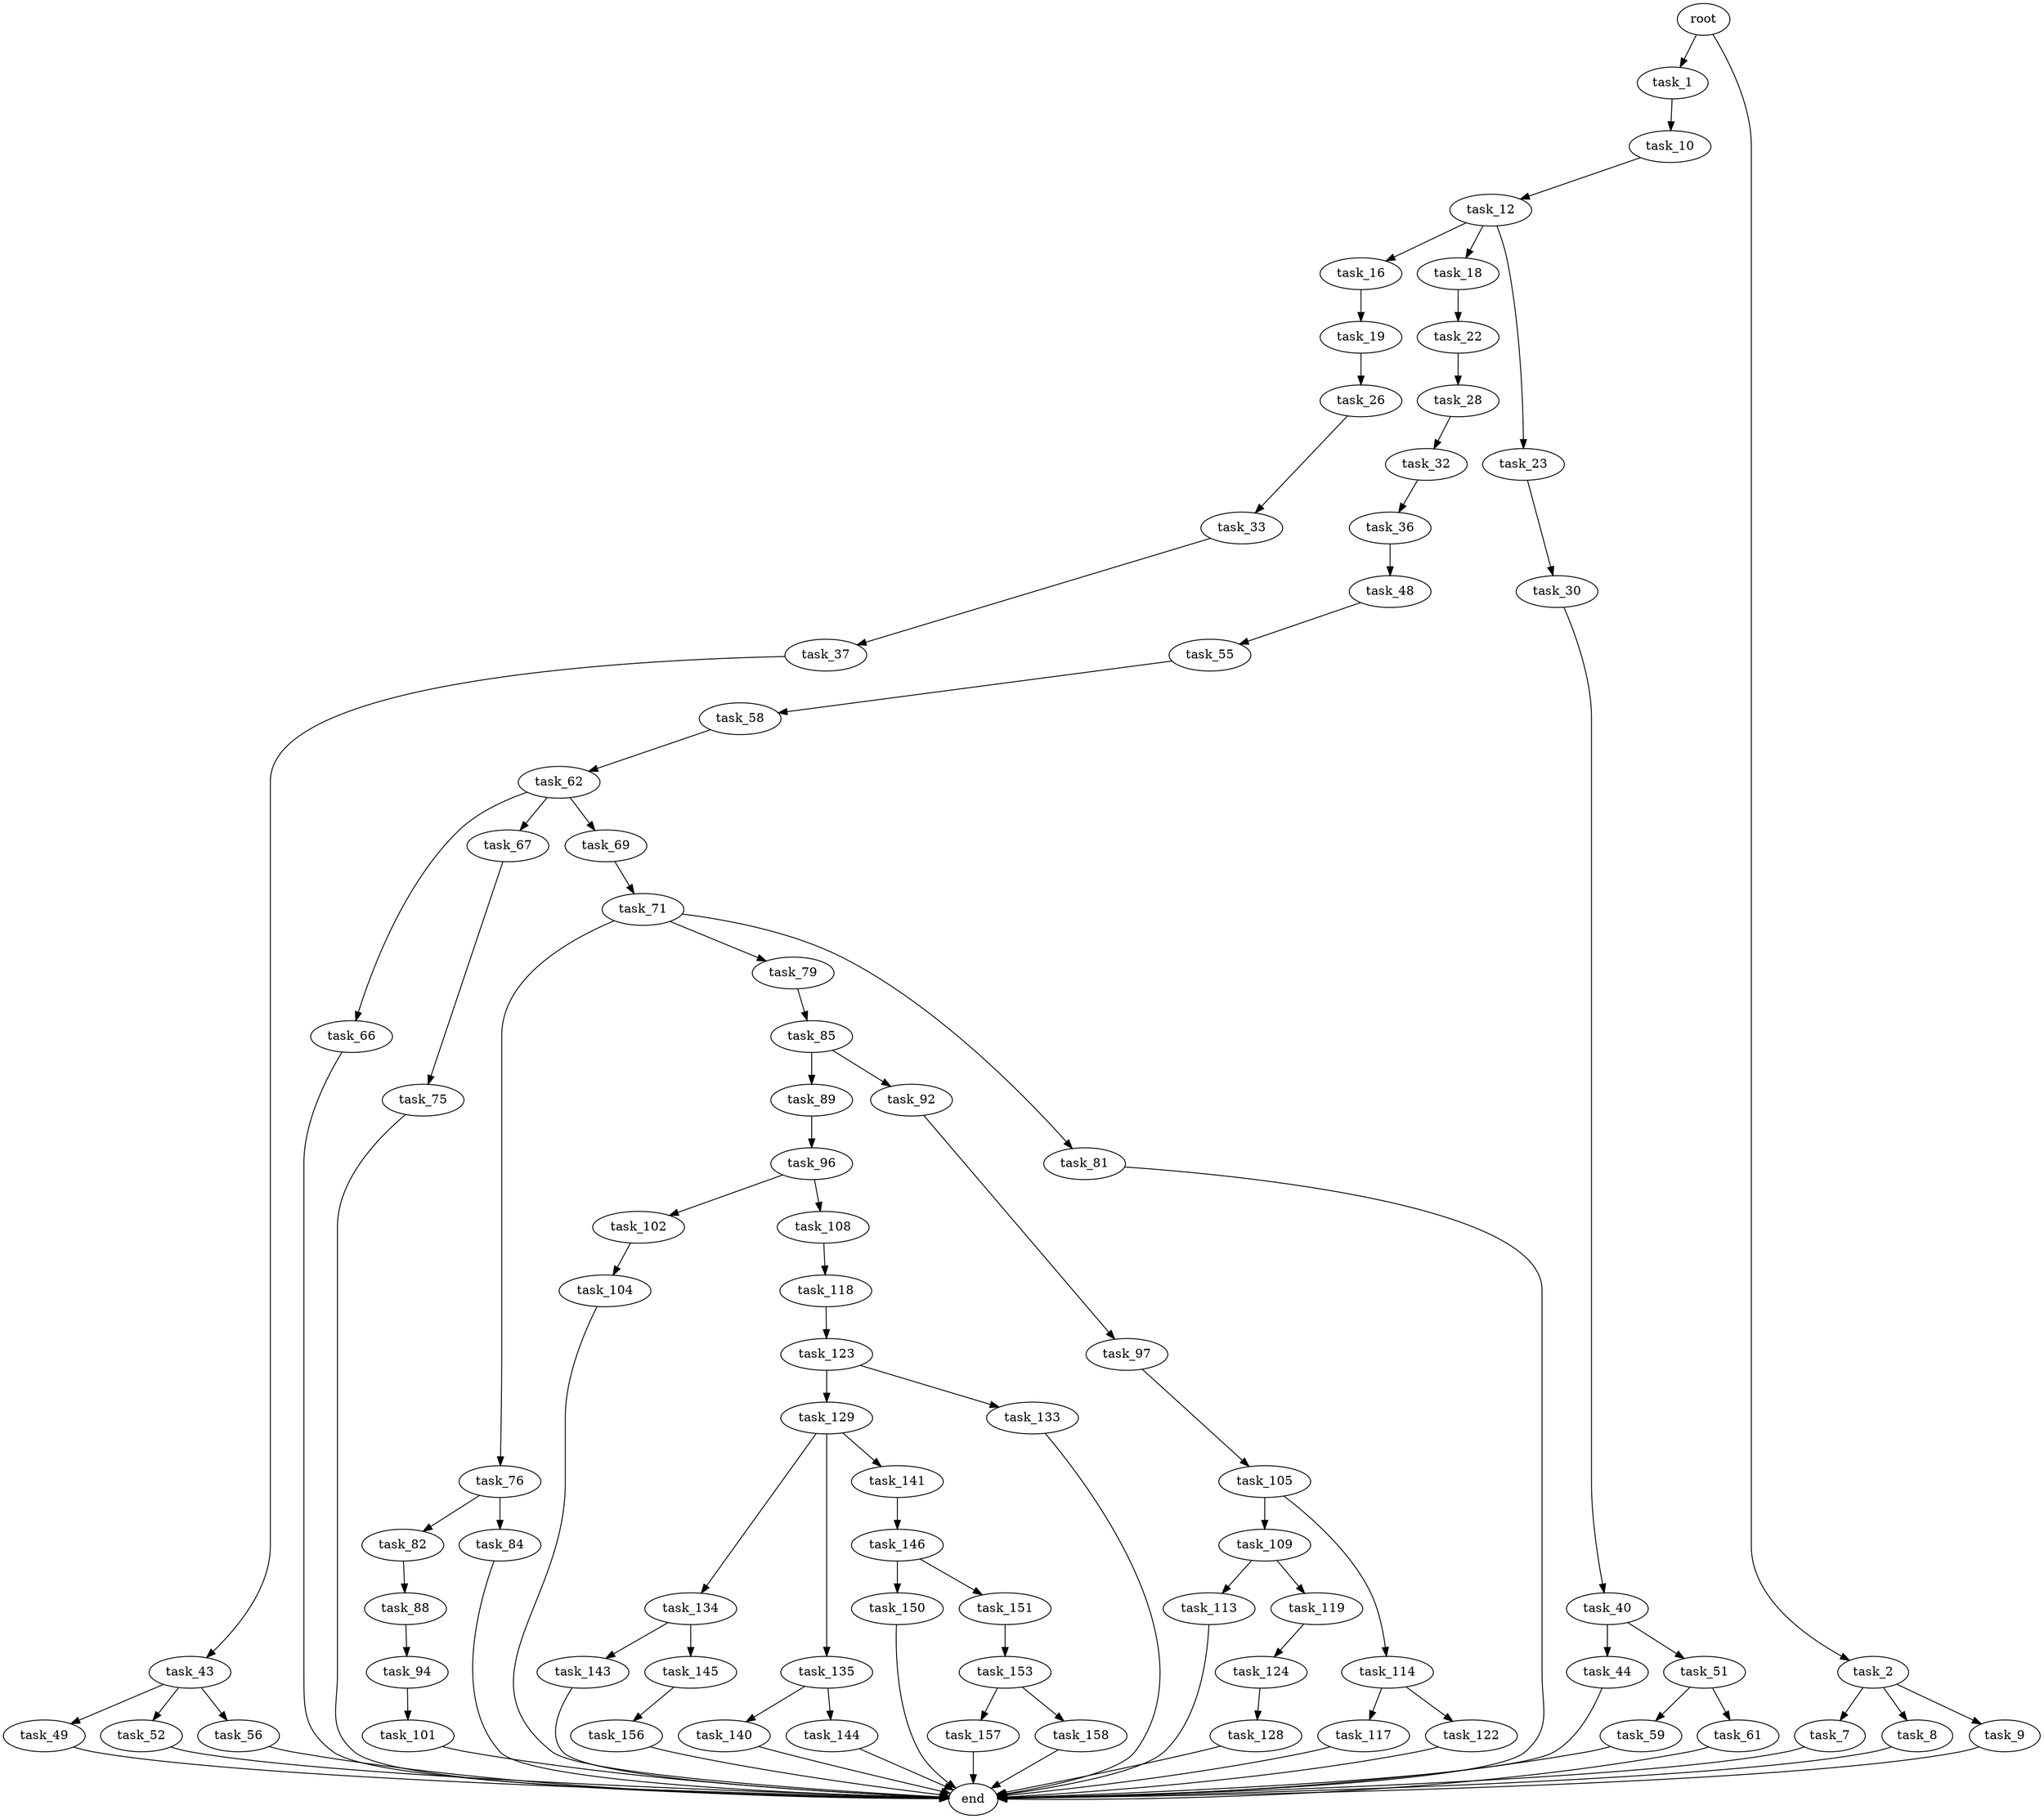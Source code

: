 digraph G {
  root [size="0.000000"];
  task_1 [size="2315481179.000000"];
  task_2 [size="549755813888.000000"];
  task_7 [size="21800007292.000000"];
  task_8 [size="368293445632.000000"];
  task_9 [size="401479955571.000000"];
  task_10 [size="45337537800.000000"];
  task_12 [size="400707478000.000000"];
  task_16 [size="8589934592.000000"];
  task_18 [size="8589934592.000000"];
  task_19 [size="8589934592.000000"];
  task_22 [size="122085013032.000000"];
  task_23 [size="1073741824000.000000"];
  task_26 [size="28991029248.000000"];
  task_28 [size="644268620317.000000"];
  task_30 [size="771669321296.000000"];
  task_32 [size="1073741824000.000000"];
  task_33 [size="28991029248.000000"];
  task_36 [size="230153468943.000000"];
  task_37 [size="28991029248.000000"];
  task_40 [size="1406382927658.000000"];
  task_43 [size="68719476736.000000"];
  task_44 [size="21773782044.000000"];
  task_48 [size="687379474.000000"];
  task_49 [size="444686957086.000000"];
  task_51 [size="68719476736.000000"];
  task_52 [size="350864321460.000000"];
  task_55 [size="782757789696.000000"];
  task_56 [size="864395639727.000000"];
  task_58 [size="43332538800.000000"];
  task_59 [size="368293445632.000000"];
  task_61 [size="368293445632.000000"];
  task_62 [size="782757789696.000000"];
  task_66 [size="434319273828.000000"];
  task_67 [size="368293445632.000000"];
  task_69 [size="549755813888.000000"];
  task_71 [size="13065990726.000000"];
  task_75 [size="68719476736.000000"];
  task_76 [size="33035085756.000000"];
  task_79 [size="25905857979.000000"];
  task_81 [size="333870518439.000000"];
  task_82 [size="434243787904.000000"];
  task_84 [size="1073741824000.000000"];
  task_85 [size="18843367517.000000"];
  task_88 [size="68719476736.000000"];
  task_89 [size="8589934592.000000"];
  task_92 [size="22980912728.000000"];
  task_94 [size="8589934592.000000"];
  task_96 [size="100111678093.000000"];
  task_97 [size="4820857325.000000"];
  task_101 [size="6561613958.000000"];
  task_102 [size="782757789696.000000"];
  task_104 [size="640728480201.000000"];
  task_105 [size="231928233984.000000"];
  task_108 [size="782757789696.000000"];
  task_109 [size="1073741824000.000000"];
  task_113 [size="4560581675.000000"];
  task_114 [size="37782369211.000000"];
  task_117 [size="549755813888.000000"];
  task_118 [size="95462749892.000000"];
  task_119 [size="9842740140.000000"];
  task_122 [size="8589934592.000000"];
  task_123 [size="14255552137.000000"];
  task_124 [size="14667660241.000000"];
  task_128 [size="1014626439132.000000"];
  task_129 [size="1073741824000.000000"];
  task_133 [size="368293445632.000000"];
  task_134 [size="41675267957.000000"];
  task_135 [size="231928233984.000000"];
  task_140 [size="31591869158.000000"];
  task_141 [size="68719476736.000000"];
  task_143 [size="337796715631.000000"];
  task_144 [size="549755813888.000000"];
  task_145 [size="10215934708.000000"];
  task_146 [size="1073741824000.000000"];
  task_150 [size="134217728000.000000"];
  task_151 [size="8859907388.000000"];
  task_153 [size="513490385851.000000"];
  task_156 [size="231928233984.000000"];
  task_157 [size="483874955.000000"];
  task_158 [size="8426777913.000000"];
  end [size="0.000000"];

  root -> task_1 [size="1.000000"];
  root -> task_2 [size="1.000000"];
  task_1 -> task_10 [size="75497472.000000"];
  task_2 -> task_7 [size="536870912.000000"];
  task_2 -> task_8 [size="536870912.000000"];
  task_2 -> task_9 [size="536870912.000000"];
  task_7 -> end [size="1.000000"];
  task_8 -> end [size="1.000000"];
  task_9 -> end [size="1.000000"];
  task_10 -> task_12 [size="33554432.000000"];
  task_12 -> task_16 [size="301989888.000000"];
  task_12 -> task_18 [size="301989888.000000"];
  task_12 -> task_23 [size="301989888.000000"];
  task_16 -> task_19 [size="33554432.000000"];
  task_18 -> task_22 [size="33554432.000000"];
  task_19 -> task_26 [size="33554432.000000"];
  task_22 -> task_28 [size="134217728.000000"];
  task_23 -> task_30 [size="838860800.000000"];
  task_26 -> task_33 [size="75497472.000000"];
  task_28 -> task_32 [size="679477248.000000"];
  task_30 -> task_40 [size="536870912.000000"];
  task_32 -> task_36 [size="838860800.000000"];
  task_33 -> task_37 [size="75497472.000000"];
  task_36 -> task_48 [size="411041792.000000"];
  task_37 -> task_43 [size="75497472.000000"];
  task_40 -> task_44 [size="838860800.000000"];
  task_40 -> task_51 [size="838860800.000000"];
  task_43 -> task_49 [size="134217728.000000"];
  task_43 -> task_52 [size="134217728.000000"];
  task_43 -> task_56 [size="134217728.000000"];
  task_44 -> end [size="1.000000"];
  task_48 -> task_55 [size="75497472.000000"];
  task_49 -> end [size="1.000000"];
  task_51 -> task_59 [size="134217728.000000"];
  task_51 -> task_61 [size="134217728.000000"];
  task_52 -> end [size="1.000000"];
  task_55 -> task_58 [size="679477248.000000"];
  task_56 -> end [size="1.000000"];
  task_58 -> task_62 [size="679477248.000000"];
  task_59 -> end [size="1.000000"];
  task_61 -> end [size="1.000000"];
  task_62 -> task_66 [size="679477248.000000"];
  task_62 -> task_67 [size="679477248.000000"];
  task_62 -> task_69 [size="679477248.000000"];
  task_66 -> end [size="1.000000"];
  task_67 -> task_75 [size="411041792.000000"];
  task_69 -> task_71 [size="536870912.000000"];
  task_71 -> task_76 [size="209715200.000000"];
  task_71 -> task_79 [size="209715200.000000"];
  task_71 -> task_81 [size="209715200.000000"];
  task_75 -> end [size="1.000000"];
  task_76 -> task_82 [size="679477248.000000"];
  task_76 -> task_84 [size="679477248.000000"];
  task_79 -> task_85 [size="838860800.000000"];
  task_81 -> end [size="1.000000"];
  task_82 -> task_88 [size="838860800.000000"];
  task_84 -> end [size="1.000000"];
  task_85 -> task_89 [size="536870912.000000"];
  task_85 -> task_92 [size="536870912.000000"];
  task_88 -> task_94 [size="134217728.000000"];
  task_89 -> task_96 [size="33554432.000000"];
  task_92 -> task_97 [size="411041792.000000"];
  task_94 -> task_101 [size="33554432.000000"];
  task_96 -> task_102 [size="209715200.000000"];
  task_96 -> task_108 [size="209715200.000000"];
  task_97 -> task_105 [size="134217728.000000"];
  task_101 -> end [size="1.000000"];
  task_102 -> task_104 [size="679477248.000000"];
  task_104 -> end [size="1.000000"];
  task_105 -> task_109 [size="301989888.000000"];
  task_105 -> task_114 [size="301989888.000000"];
  task_108 -> task_118 [size="679477248.000000"];
  task_109 -> task_113 [size="838860800.000000"];
  task_109 -> task_119 [size="838860800.000000"];
  task_113 -> end [size="1.000000"];
  task_114 -> task_117 [size="838860800.000000"];
  task_114 -> task_122 [size="838860800.000000"];
  task_117 -> end [size="1.000000"];
  task_118 -> task_123 [size="75497472.000000"];
  task_119 -> task_124 [size="301989888.000000"];
  task_122 -> end [size="1.000000"];
  task_123 -> task_129 [size="838860800.000000"];
  task_123 -> task_133 [size="838860800.000000"];
  task_124 -> task_128 [size="536870912.000000"];
  task_128 -> end [size="1.000000"];
  task_129 -> task_134 [size="838860800.000000"];
  task_129 -> task_135 [size="838860800.000000"];
  task_129 -> task_141 [size="838860800.000000"];
  task_133 -> end [size="1.000000"];
  task_134 -> task_143 [size="679477248.000000"];
  task_134 -> task_145 [size="679477248.000000"];
  task_135 -> task_140 [size="301989888.000000"];
  task_135 -> task_144 [size="301989888.000000"];
  task_140 -> end [size="1.000000"];
  task_141 -> task_146 [size="134217728.000000"];
  task_143 -> end [size="1.000000"];
  task_144 -> end [size="1.000000"];
  task_145 -> task_156 [size="536870912.000000"];
  task_146 -> task_150 [size="838860800.000000"];
  task_146 -> task_151 [size="838860800.000000"];
  task_150 -> end [size="1.000000"];
  task_151 -> task_153 [size="536870912.000000"];
  task_153 -> task_157 [size="536870912.000000"];
  task_153 -> task_158 [size="536870912.000000"];
  task_156 -> end [size="1.000000"];
  task_157 -> end [size="1.000000"];
  task_158 -> end [size="1.000000"];
}
